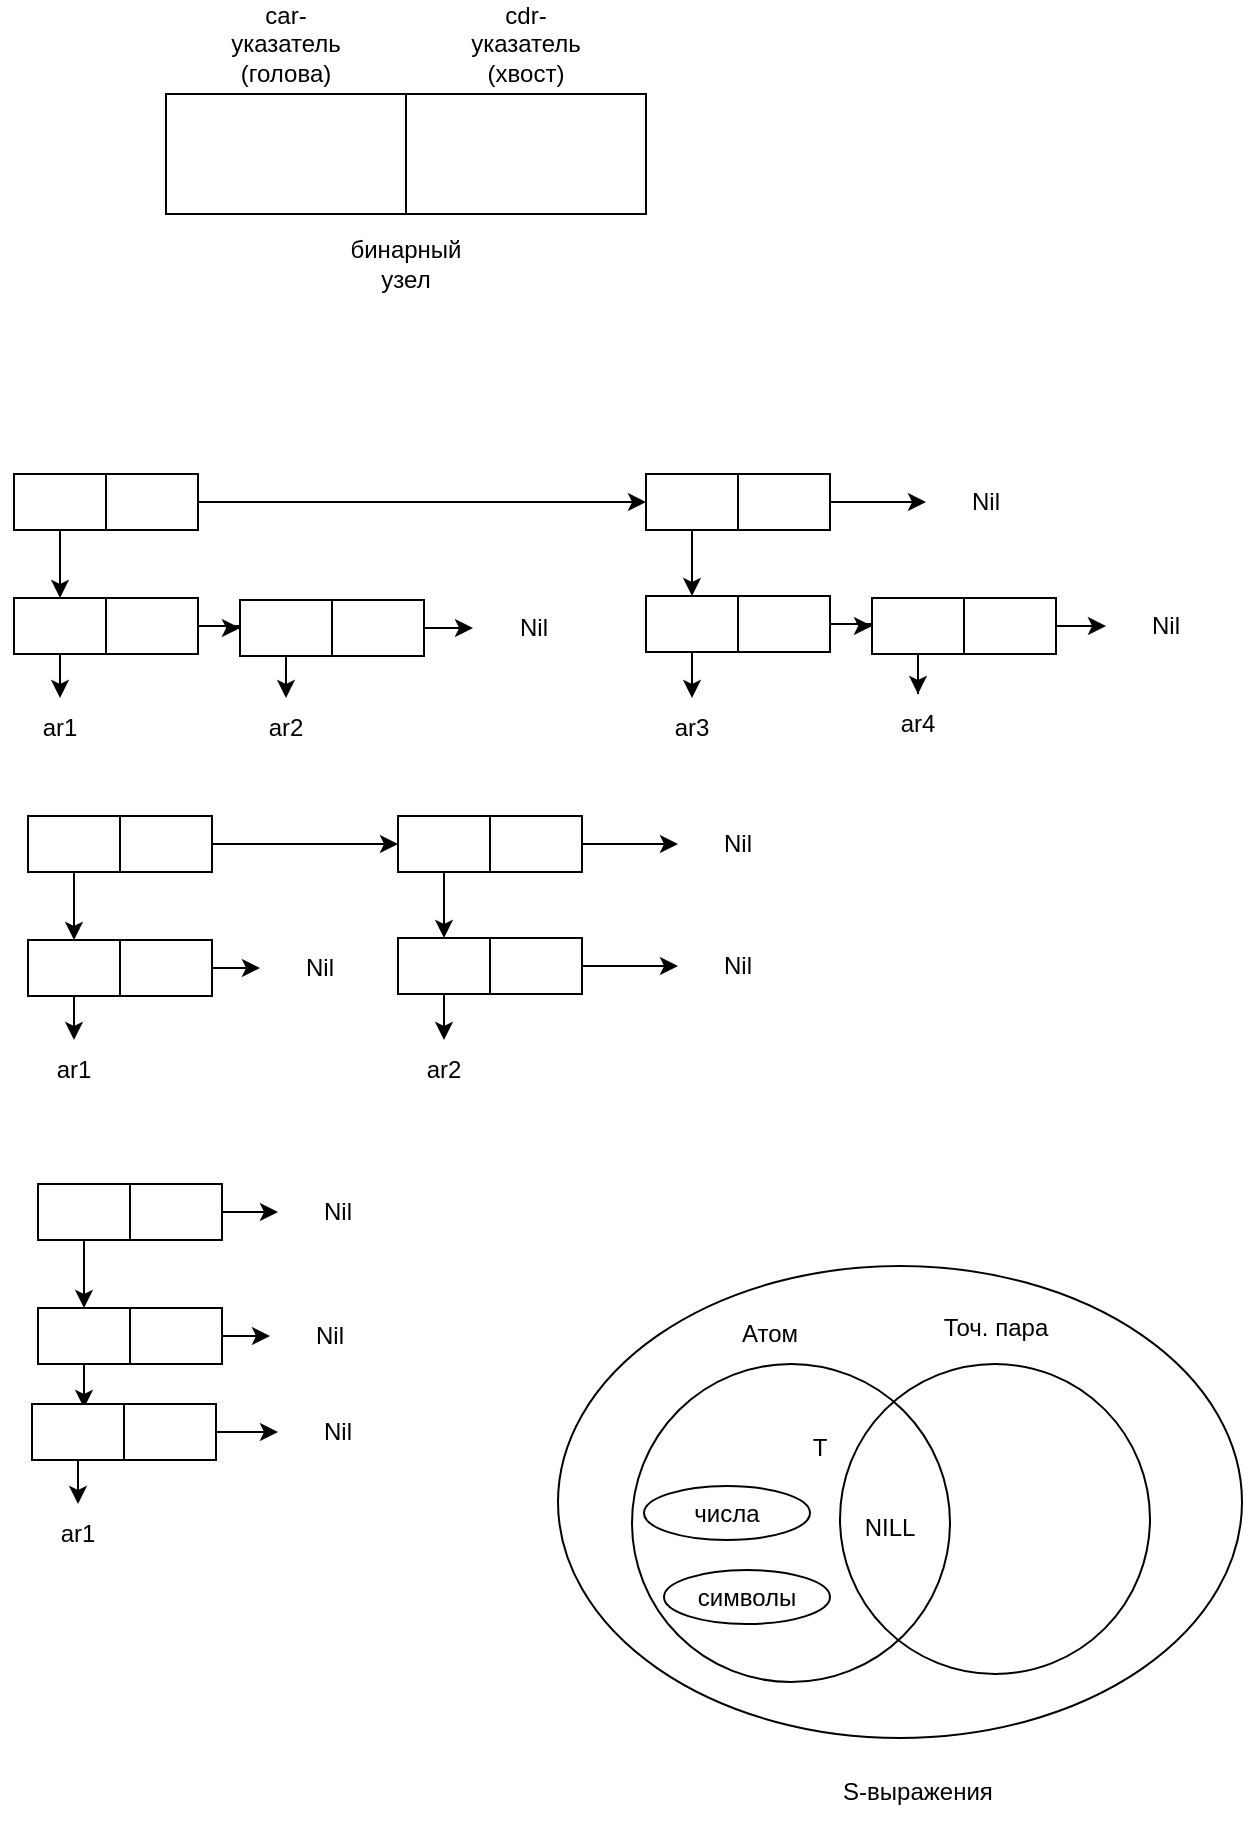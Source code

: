 <mxfile version="20.8.20" type="device"><diagram name="Страница 1" id="AXFCMd4hIS1nUoAXMpxK"><mxGraphModel dx="838" dy="607" grid="0" gridSize="10" guides="1" tooltips="1" connect="1" arrows="1" fold="1" page="1" pageScale="1" pageWidth="827" pageHeight="1169" math="0" shadow="0"><root><mxCell id="0"/><mxCell id="1" parent="0"/><mxCell id="Y8-SJRpuOnVr6THRXrOV-1" value="" style="rounded=0;whiteSpace=wrap;html=1;" vertex="1" parent="1"><mxGeometry x="200" y="200" width="120" height="60" as="geometry"/></mxCell><mxCell id="Y8-SJRpuOnVr6THRXrOV-2" value="" style="rounded=0;whiteSpace=wrap;html=1;" vertex="1" parent="1"><mxGeometry x="320" y="200" width="120" height="60" as="geometry"/></mxCell><mxCell id="Y8-SJRpuOnVr6THRXrOV-3" value="car-указатель (голова)" style="text;html=1;strokeColor=none;fillColor=none;align=center;verticalAlign=middle;whiteSpace=wrap;rounded=0;" vertex="1" parent="1"><mxGeometry x="230" y="160" width="60" height="30" as="geometry"/></mxCell><mxCell id="Y8-SJRpuOnVr6THRXrOV-4" value="cdr-указатель (хвост)" style="text;html=1;strokeColor=none;fillColor=none;align=center;verticalAlign=middle;whiteSpace=wrap;rounded=0;" vertex="1" parent="1"><mxGeometry x="350" y="160" width="60" height="30" as="geometry"/></mxCell><mxCell id="Y8-SJRpuOnVr6THRXrOV-5" value="бинарный узел" style="text;html=1;strokeColor=none;fillColor=none;align=center;verticalAlign=middle;whiteSpace=wrap;rounded=0;" vertex="1" parent="1"><mxGeometry x="290" y="270" width="60" height="30" as="geometry"/></mxCell><mxCell id="Y8-SJRpuOnVr6THRXrOV-17" style="edgeStyle=orthogonalEdgeStyle;rounded=0;orthogonalLoop=1;jettySize=auto;html=1;entryX=0.5;entryY=0;entryDx=0;entryDy=0;" edge="1" parent="1" source="Y8-SJRpuOnVr6THRXrOV-6" target="Y8-SJRpuOnVr6THRXrOV-15"><mxGeometry relative="1" as="geometry"/></mxCell><mxCell id="Y8-SJRpuOnVr6THRXrOV-6" value="" style="rounded=0;whiteSpace=wrap;html=1;" vertex="1" parent="1"><mxGeometry x="124" y="390" width="46" height="28" as="geometry"/></mxCell><mxCell id="Y8-SJRpuOnVr6THRXrOV-10" style="edgeStyle=orthogonalEdgeStyle;rounded=0;orthogonalLoop=1;jettySize=auto;html=1;" edge="1" parent="1" source="Y8-SJRpuOnVr6THRXrOV-7" target="Y8-SJRpuOnVr6THRXrOV-8"><mxGeometry relative="1" as="geometry"/></mxCell><mxCell id="Y8-SJRpuOnVr6THRXrOV-7" value="" style="rounded=0;whiteSpace=wrap;html=1;" vertex="1" parent="1"><mxGeometry x="170" y="390" width="46" height="28" as="geometry"/></mxCell><mxCell id="Y8-SJRpuOnVr6THRXrOV-30" style="edgeStyle=orthogonalEdgeStyle;rounded=0;orthogonalLoop=1;jettySize=auto;html=1;" edge="1" parent="1" source="Y8-SJRpuOnVr6THRXrOV-8" target="Y8-SJRpuOnVr6THRXrOV-23"><mxGeometry relative="1" as="geometry"/></mxCell><mxCell id="Y8-SJRpuOnVr6THRXrOV-8" value="" style="rounded=0;whiteSpace=wrap;html=1;" vertex="1" parent="1"><mxGeometry x="440" y="390" width="46" height="28" as="geometry"/></mxCell><mxCell id="Y8-SJRpuOnVr6THRXrOV-14" style="edgeStyle=orthogonalEdgeStyle;rounded=0;orthogonalLoop=1;jettySize=auto;html=1;" edge="1" parent="1" source="Y8-SJRpuOnVr6THRXrOV-9" target="Y8-SJRpuOnVr6THRXrOV-13"><mxGeometry relative="1" as="geometry"/></mxCell><mxCell id="Y8-SJRpuOnVr6THRXrOV-9" value="" style="rounded=0;whiteSpace=wrap;html=1;" vertex="1" parent="1"><mxGeometry x="486" y="390" width="46" height="28" as="geometry"/></mxCell><mxCell id="Y8-SJRpuOnVr6THRXrOV-13" value="Nil" style="text;html=1;strokeColor=none;fillColor=none;align=center;verticalAlign=middle;whiteSpace=wrap;rounded=0;" vertex="1" parent="1"><mxGeometry x="580" y="389" width="60" height="30" as="geometry"/></mxCell><mxCell id="Y8-SJRpuOnVr6THRXrOV-41" style="edgeStyle=orthogonalEdgeStyle;rounded=0;orthogonalLoop=1;jettySize=auto;html=1;entryX=0.5;entryY=0;entryDx=0;entryDy=0;" edge="1" parent="1" source="Y8-SJRpuOnVr6THRXrOV-15" target="Y8-SJRpuOnVr6THRXrOV-35"><mxGeometry relative="1" as="geometry"/></mxCell><mxCell id="Y8-SJRpuOnVr6THRXrOV-15" value="" style="rounded=0;whiteSpace=wrap;html=1;" vertex="1" parent="1"><mxGeometry x="124" y="452" width="46" height="28" as="geometry"/></mxCell><mxCell id="Y8-SJRpuOnVr6THRXrOV-22" style="edgeStyle=orthogonalEdgeStyle;rounded=0;orthogonalLoop=1;jettySize=auto;html=1;entryX=0;entryY=0.5;entryDx=0;entryDy=0;" edge="1" parent="1" source="Y8-SJRpuOnVr6THRXrOV-16" target="Y8-SJRpuOnVr6THRXrOV-18"><mxGeometry relative="1" as="geometry"/></mxCell><mxCell id="Y8-SJRpuOnVr6THRXrOV-16" value="" style="rounded=0;whiteSpace=wrap;html=1;" vertex="1" parent="1"><mxGeometry x="170" y="452" width="46" height="28" as="geometry"/></mxCell><mxCell id="Y8-SJRpuOnVr6THRXrOV-42" style="edgeStyle=orthogonalEdgeStyle;rounded=0;orthogonalLoop=1;jettySize=auto;html=1;exitX=0.5;exitY=1;exitDx=0;exitDy=0;" edge="1" parent="1" source="Y8-SJRpuOnVr6THRXrOV-18" target="Y8-SJRpuOnVr6THRXrOV-36"><mxGeometry relative="1" as="geometry"/></mxCell><mxCell id="Y8-SJRpuOnVr6THRXrOV-18" value="" style="rounded=0;whiteSpace=wrap;html=1;" vertex="1" parent="1"><mxGeometry x="237" y="453" width="46" height="28" as="geometry"/></mxCell><mxCell id="Y8-SJRpuOnVr6THRXrOV-19" style="edgeStyle=orthogonalEdgeStyle;rounded=0;orthogonalLoop=1;jettySize=auto;html=1;" edge="1" parent="1" source="Y8-SJRpuOnVr6THRXrOV-20" target="Y8-SJRpuOnVr6THRXrOV-21"><mxGeometry relative="1" as="geometry"/></mxCell><mxCell id="Y8-SJRpuOnVr6THRXrOV-20" value="" style="rounded=0;whiteSpace=wrap;html=1;" vertex="1" parent="1"><mxGeometry x="283" y="453" width="46" height="28" as="geometry"/></mxCell><mxCell id="Y8-SJRpuOnVr6THRXrOV-21" value="Nil" style="text;html=1;strokeColor=none;fillColor=none;align=center;verticalAlign=middle;whiteSpace=wrap;rounded=0;" vertex="1" parent="1"><mxGeometry x="353.5" y="452" width="60" height="30" as="geometry"/></mxCell><mxCell id="Y8-SJRpuOnVr6THRXrOV-43" style="edgeStyle=orthogonalEdgeStyle;rounded=0;orthogonalLoop=1;jettySize=auto;html=1;" edge="1" parent="1" source="Y8-SJRpuOnVr6THRXrOV-23" target="Y8-SJRpuOnVr6THRXrOV-38"><mxGeometry relative="1" as="geometry"/></mxCell><mxCell id="Y8-SJRpuOnVr6THRXrOV-23" value="" style="rounded=0;whiteSpace=wrap;html=1;" vertex="1" parent="1"><mxGeometry x="440" y="451" width="46" height="28" as="geometry"/></mxCell><mxCell id="Y8-SJRpuOnVr6THRXrOV-24" style="edgeStyle=orthogonalEdgeStyle;rounded=0;orthogonalLoop=1;jettySize=auto;html=1;entryX=0;entryY=0.5;entryDx=0;entryDy=0;" edge="1" parent="1" source="Y8-SJRpuOnVr6THRXrOV-25" target="Y8-SJRpuOnVr6THRXrOV-26"><mxGeometry relative="1" as="geometry"/></mxCell><mxCell id="Y8-SJRpuOnVr6THRXrOV-25" value="" style="rounded=0;whiteSpace=wrap;html=1;" vertex="1" parent="1"><mxGeometry x="486" y="451" width="46" height="28" as="geometry"/></mxCell><mxCell id="Y8-SJRpuOnVr6THRXrOV-44" style="edgeStyle=orthogonalEdgeStyle;rounded=0;orthogonalLoop=1;jettySize=auto;html=1;" edge="1" parent="1" source="Y8-SJRpuOnVr6THRXrOV-26" target="Y8-SJRpuOnVr6THRXrOV-39"><mxGeometry relative="1" as="geometry"/></mxCell><mxCell id="Y8-SJRpuOnVr6THRXrOV-26" value="" style="rounded=0;whiteSpace=wrap;html=1;" vertex="1" parent="1"><mxGeometry x="553" y="452" width="46" height="28" as="geometry"/></mxCell><mxCell id="Y8-SJRpuOnVr6THRXrOV-27" style="edgeStyle=orthogonalEdgeStyle;rounded=0;orthogonalLoop=1;jettySize=auto;html=1;" edge="1" parent="1" source="Y8-SJRpuOnVr6THRXrOV-28" target="Y8-SJRpuOnVr6THRXrOV-29"><mxGeometry relative="1" as="geometry"/></mxCell><mxCell id="Y8-SJRpuOnVr6THRXrOV-28" value="" style="rounded=0;whiteSpace=wrap;html=1;" vertex="1" parent="1"><mxGeometry x="599" y="452" width="46" height="28" as="geometry"/></mxCell><mxCell id="Y8-SJRpuOnVr6THRXrOV-29" value="Nil" style="text;html=1;strokeColor=none;fillColor=none;align=center;verticalAlign=middle;whiteSpace=wrap;rounded=0;" vertex="1" parent="1"><mxGeometry x="670" y="451" width="60" height="30" as="geometry"/></mxCell><mxCell id="Y8-SJRpuOnVr6THRXrOV-35" value="ar1" style="text;html=1;strokeColor=none;fillColor=none;align=center;verticalAlign=middle;whiteSpace=wrap;rounded=0;" vertex="1" parent="1"><mxGeometry x="117" y="502" width="60" height="30" as="geometry"/></mxCell><mxCell id="Y8-SJRpuOnVr6THRXrOV-36" value="ar2" style="text;html=1;strokeColor=none;fillColor=none;align=center;verticalAlign=middle;whiteSpace=wrap;rounded=0;" vertex="1" parent="1"><mxGeometry x="230" y="502" width="60" height="30" as="geometry"/></mxCell><mxCell id="Y8-SJRpuOnVr6THRXrOV-38" value="ar3" style="text;html=1;strokeColor=none;fillColor=none;align=center;verticalAlign=middle;whiteSpace=wrap;rounded=0;" vertex="1" parent="1"><mxGeometry x="433" y="502" width="60" height="30" as="geometry"/></mxCell><mxCell id="Y8-SJRpuOnVr6THRXrOV-39" value="ar4" style="text;html=1;strokeColor=none;fillColor=none;align=center;verticalAlign=middle;whiteSpace=wrap;rounded=0;" vertex="1" parent="1"><mxGeometry x="546" y="500" width="60" height="30" as="geometry"/></mxCell><mxCell id="Y8-SJRpuOnVr6THRXrOV-46" style="edgeStyle=orthogonalEdgeStyle;rounded=0;orthogonalLoop=1;jettySize=auto;html=1;entryX=0.5;entryY=0;entryDx=0;entryDy=0;" edge="1" parent="1" source="Y8-SJRpuOnVr6THRXrOV-47" target="Y8-SJRpuOnVr6THRXrOV-56"><mxGeometry relative="1" as="geometry"/></mxCell><mxCell id="Y8-SJRpuOnVr6THRXrOV-47" value="" style="rounded=0;whiteSpace=wrap;html=1;" vertex="1" parent="1"><mxGeometry x="131" y="561" width="46" height="28" as="geometry"/></mxCell><mxCell id="Y8-SJRpuOnVr6THRXrOV-48" style="edgeStyle=orthogonalEdgeStyle;rounded=0;orthogonalLoop=1;jettySize=auto;html=1;" edge="1" parent="1" source="Y8-SJRpuOnVr6THRXrOV-49" target="Y8-SJRpuOnVr6THRXrOV-51"><mxGeometry relative="1" as="geometry"/></mxCell><mxCell id="Y8-SJRpuOnVr6THRXrOV-49" value="" style="rounded=0;whiteSpace=wrap;html=1;" vertex="1" parent="1"><mxGeometry x="177" y="561" width="46" height="28" as="geometry"/></mxCell><mxCell id="Y8-SJRpuOnVr6THRXrOV-50" style="edgeStyle=orthogonalEdgeStyle;rounded=0;orthogonalLoop=1;jettySize=auto;html=1;" edge="1" parent="1" source="Y8-SJRpuOnVr6THRXrOV-51" target="Y8-SJRpuOnVr6THRXrOV-65"><mxGeometry relative="1" as="geometry"/></mxCell><mxCell id="Y8-SJRpuOnVr6THRXrOV-51" value="" style="rounded=0;whiteSpace=wrap;html=1;" vertex="1" parent="1"><mxGeometry x="316" y="561" width="46" height="28" as="geometry"/></mxCell><mxCell id="Y8-SJRpuOnVr6THRXrOV-52" style="edgeStyle=orthogonalEdgeStyle;rounded=0;orthogonalLoop=1;jettySize=auto;html=1;" edge="1" parent="1" source="Y8-SJRpuOnVr6THRXrOV-53" target="Y8-SJRpuOnVr6THRXrOV-54"><mxGeometry relative="1" as="geometry"/></mxCell><mxCell id="Y8-SJRpuOnVr6THRXrOV-53" value="" style="rounded=0;whiteSpace=wrap;html=1;" vertex="1" parent="1"><mxGeometry x="362" y="561" width="46" height="28" as="geometry"/></mxCell><mxCell id="Y8-SJRpuOnVr6THRXrOV-54" value="Nil" style="text;html=1;strokeColor=none;fillColor=none;align=center;verticalAlign=middle;whiteSpace=wrap;rounded=0;" vertex="1" parent="1"><mxGeometry x="456" y="560" width="60" height="30" as="geometry"/></mxCell><mxCell id="Y8-SJRpuOnVr6THRXrOV-55" style="edgeStyle=orthogonalEdgeStyle;rounded=0;orthogonalLoop=1;jettySize=auto;html=1;entryX=0.5;entryY=0;entryDx=0;entryDy=0;" edge="1" parent="1" source="Y8-SJRpuOnVr6THRXrOV-56" target="Y8-SJRpuOnVr6THRXrOV-73"><mxGeometry relative="1" as="geometry"/></mxCell><mxCell id="Y8-SJRpuOnVr6THRXrOV-56" value="" style="rounded=0;whiteSpace=wrap;html=1;" vertex="1" parent="1"><mxGeometry x="131" y="623" width="46" height="28" as="geometry"/></mxCell><mxCell id="Y8-SJRpuOnVr6THRXrOV-57" style="edgeStyle=orthogonalEdgeStyle;rounded=0;orthogonalLoop=1;jettySize=auto;html=1;" edge="1" parent="1" source="Y8-SJRpuOnVr6THRXrOV-58" target="Y8-SJRpuOnVr6THRXrOV-63"><mxGeometry relative="1" as="geometry"><mxPoint x="244" y="638" as="targetPoint"/></mxGeometry></mxCell><mxCell id="Y8-SJRpuOnVr6THRXrOV-58" value="" style="rounded=0;whiteSpace=wrap;html=1;" vertex="1" parent="1"><mxGeometry x="177" y="623" width="46" height="28" as="geometry"/></mxCell><mxCell id="Y8-SJRpuOnVr6THRXrOV-63" value="Nil" style="text;html=1;strokeColor=none;fillColor=none;align=center;verticalAlign=middle;whiteSpace=wrap;rounded=0;" vertex="1" parent="1"><mxGeometry x="247" y="622" width="60" height="30" as="geometry"/></mxCell><mxCell id="Y8-SJRpuOnVr6THRXrOV-64" style="edgeStyle=orthogonalEdgeStyle;rounded=0;orthogonalLoop=1;jettySize=auto;html=1;" edge="1" parent="1" source="Y8-SJRpuOnVr6THRXrOV-65" target="Y8-SJRpuOnVr6THRXrOV-75"><mxGeometry relative="1" as="geometry"/></mxCell><mxCell id="Y8-SJRpuOnVr6THRXrOV-65" value="" style="rounded=0;whiteSpace=wrap;html=1;" vertex="1" parent="1"><mxGeometry x="316" y="622" width="46" height="28" as="geometry"/></mxCell><mxCell id="Y8-SJRpuOnVr6THRXrOV-78" style="edgeStyle=orthogonalEdgeStyle;rounded=0;orthogonalLoop=1;jettySize=auto;html=1;entryX=0;entryY=0.5;entryDx=0;entryDy=0;" edge="1" parent="1" source="Y8-SJRpuOnVr6THRXrOV-67" target="Y8-SJRpuOnVr6THRXrOV-77"><mxGeometry relative="1" as="geometry"/></mxCell><mxCell id="Y8-SJRpuOnVr6THRXrOV-67" value="" style="rounded=0;whiteSpace=wrap;html=1;" vertex="1" parent="1"><mxGeometry x="362" y="622" width="46" height="28" as="geometry"/></mxCell><mxCell id="Y8-SJRpuOnVr6THRXrOV-70" style="edgeStyle=orthogonalEdgeStyle;rounded=0;orthogonalLoop=1;jettySize=auto;html=1;" edge="1" parent="1" target="Y8-SJRpuOnVr6THRXrOV-72"><mxGeometry relative="1" as="geometry"><mxPoint x="521" y="637" as="sourcePoint"/></mxGeometry></mxCell><mxCell id="Y8-SJRpuOnVr6THRXrOV-73" value="ar1" style="text;html=1;strokeColor=none;fillColor=none;align=center;verticalAlign=middle;whiteSpace=wrap;rounded=0;" vertex="1" parent="1"><mxGeometry x="124" y="673" width="60" height="30" as="geometry"/></mxCell><mxCell id="Y8-SJRpuOnVr6THRXrOV-75" value="ar2" style="text;html=1;strokeColor=none;fillColor=none;align=center;verticalAlign=middle;whiteSpace=wrap;rounded=0;" vertex="1" parent="1"><mxGeometry x="309" y="673" width="60" height="30" as="geometry"/></mxCell><mxCell id="Y8-SJRpuOnVr6THRXrOV-77" value="Nil" style="text;html=1;strokeColor=none;fillColor=none;align=center;verticalAlign=middle;whiteSpace=wrap;rounded=0;" vertex="1" parent="1"><mxGeometry x="456" y="621" width="60" height="30" as="geometry"/></mxCell><mxCell id="Y8-SJRpuOnVr6THRXrOV-80" style="edgeStyle=orthogonalEdgeStyle;rounded=0;orthogonalLoop=1;jettySize=auto;html=1;entryX=0.5;entryY=0;entryDx=0;entryDy=0;" edge="1" parent="1" source="Y8-SJRpuOnVr6THRXrOV-81" target="Y8-SJRpuOnVr6THRXrOV-90"><mxGeometry relative="1" as="geometry"/></mxCell><mxCell id="Y8-SJRpuOnVr6THRXrOV-81" value="" style="rounded=0;whiteSpace=wrap;html=1;" vertex="1" parent="1"><mxGeometry x="136" y="745" width="46" height="28" as="geometry"/></mxCell><mxCell id="Y8-SJRpuOnVr6THRXrOV-108" style="edgeStyle=orthogonalEdgeStyle;rounded=0;orthogonalLoop=1;jettySize=auto;html=1;" edge="1" parent="1" source="Y8-SJRpuOnVr6THRXrOV-83" target="Y8-SJRpuOnVr6THRXrOV-88"><mxGeometry relative="1" as="geometry"/></mxCell><mxCell id="Y8-SJRpuOnVr6THRXrOV-83" value="" style="rounded=0;whiteSpace=wrap;html=1;" vertex="1" parent="1"><mxGeometry x="182" y="745" width="46" height="28" as="geometry"/></mxCell><mxCell id="Y8-SJRpuOnVr6THRXrOV-89" style="edgeStyle=orthogonalEdgeStyle;rounded=0;orthogonalLoop=1;jettySize=auto;html=1;entryX=0.5;entryY=0;entryDx=0;entryDy=0;" edge="1" parent="1" source="Y8-SJRpuOnVr6THRXrOV-90"><mxGeometry relative="1" as="geometry"><mxPoint x="159" y="857" as="targetPoint"/></mxGeometry></mxCell><mxCell id="Y8-SJRpuOnVr6THRXrOV-90" value="" style="rounded=0;whiteSpace=wrap;html=1;" vertex="1" parent="1"><mxGeometry x="136" y="807" width="46" height="28" as="geometry"/></mxCell><mxCell id="Y8-SJRpuOnVr6THRXrOV-91" style="edgeStyle=orthogonalEdgeStyle;rounded=0;orthogonalLoop=1;jettySize=auto;html=1;" edge="1" parent="1" source="Y8-SJRpuOnVr6THRXrOV-92" target="Y8-SJRpuOnVr6THRXrOV-93"><mxGeometry relative="1" as="geometry"><mxPoint x="249" y="822" as="targetPoint"/></mxGeometry></mxCell><mxCell id="Y8-SJRpuOnVr6THRXrOV-92" value="" style="rounded=0;whiteSpace=wrap;html=1;" vertex="1" parent="1"><mxGeometry x="182" y="807" width="46" height="28" as="geometry"/></mxCell><mxCell id="Y8-SJRpuOnVr6THRXrOV-93" value="Nil" style="text;html=1;strokeColor=none;fillColor=none;align=center;verticalAlign=middle;whiteSpace=wrap;rounded=0;" vertex="1" parent="1"><mxGeometry x="252" y="806" width="60" height="30" as="geometry"/></mxCell><mxCell id="Y8-SJRpuOnVr6THRXrOV-105" style="edgeStyle=orthogonalEdgeStyle;rounded=0;orthogonalLoop=1;jettySize=auto;html=1;" edge="1" parent="1" source="Y8-SJRpuOnVr6THRXrOV-101" target="Y8-SJRpuOnVr6THRXrOV-104"><mxGeometry relative="1" as="geometry"/></mxCell><mxCell id="Y8-SJRpuOnVr6THRXrOV-101" value="" style="rounded=0;whiteSpace=wrap;html=1;" vertex="1" parent="1"><mxGeometry x="133" y="855" width="46" height="28" as="geometry"/></mxCell><mxCell id="Y8-SJRpuOnVr6THRXrOV-106" style="edgeStyle=orthogonalEdgeStyle;rounded=0;orthogonalLoop=1;jettySize=auto;html=1;" edge="1" parent="1" source="Y8-SJRpuOnVr6THRXrOV-102" target="Y8-SJRpuOnVr6THRXrOV-103"><mxGeometry relative="1" as="geometry"/></mxCell><mxCell id="Y8-SJRpuOnVr6THRXrOV-102" value="" style="rounded=0;whiteSpace=wrap;html=1;" vertex="1" parent="1"><mxGeometry x="179" y="855" width="46" height="28" as="geometry"/></mxCell><mxCell id="Y8-SJRpuOnVr6THRXrOV-103" value="Nil" style="text;html=1;strokeColor=none;fillColor=none;align=center;verticalAlign=middle;whiteSpace=wrap;rounded=0;" vertex="1" parent="1"><mxGeometry x="256" y="854" width="60" height="30" as="geometry"/></mxCell><mxCell id="Y8-SJRpuOnVr6THRXrOV-104" value="ar1" style="text;html=1;strokeColor=none;fillColor=none;align=center;verticalAlign=middle;whiteSpace=wrap;rounded=0;" vertex="1" parent="1"><mxGeometry x="126" y="905" width="60" height="30" as="geometry"/></mxCell><mxCell id="Y8-SJRpuOnVr6THRXrOV-88" value="Nil" style="text;html=1;strokeColor=none;fillColor=none;align=center;verticalAlign=middle;whiteSpace=wrap;rounded=0;" vertex="1" parent="1"><mxGeometry x="256" y="744" width="60" height="30" as="geometry"/></mxCell><mxCell id="Y8-SJRpuOnVr6THRXrOV-109" value="" style="ellipse;whiteSpace=wrap;html=1;" vertex="1" parent="1"><mxGeometry x="396" y="786" width="342" height="236" as="geometry"/></mxCell><mxCell id="Y8-SJRpuOnVr6THRXrOV-110" value="S-выражения" style="text;html=1;strokeColor=none;fillColor=none;align=center;verticalAlign=middle;whiteSpace=wrap;rounded=0;" vertex="1" parent="1"><mxGeometry x="522" y="1034" width="108" height="30" as="geometry"/></mxCell><mxCell id="Y8-SJRpuOnVr6THRXrOV-111" value="" style="ellipse;whiteSpace=wrap;html=1;aspect=fixed;fillColor=none;" vertex="1" parent="1"><mxGeometry x="433" y="835" width="159" height="159" as="geometry"/></mxCell><mxCell id="Y8-SJRpuOnVr6THRXrOV-113" value="" style="ellipse;whiteSpace=wrap;html=1;aspect=fixed;fillColor=none;" vertex="1" parent="1"><mxGeometry x="537" y="835" width="155" height="155" as="geometry"/></mxCell><mxCell id="Y8-SJRpuOnVr6THRXrOV-114" value="Атом" style="text;html=1;strokeColor=none;fillColor=none;align=center;verticalAlign=middle;whiteSpace=wrap;rounded=0;" vertex="1" parent="1"><mxGeometry x="472" y="805" width="60" height="30" as="geometry"/></mxCell><mxCell id="Y8-SJRpuOnVr6THRXrOV-115" value="Точ. пара" style="text;html=1;strokeColor=none;fillColor=none;align=center;verticalAlign=middle;whiteSpace=wrap;rounded=0;" vertex="1" parent="1"><mxGeometry x="584.5" y="802" width="60" height="30" as="geometry"/></mxCell><mxCell id="Y8-SJRpuOnVr6THRXrOV-116" value="NILL" style="text;html=1;strokeColor=none;fillColor=none;align=center;verticalAlign=middle;whiteSpace=wrap;rounded=0;" vertex="1" parent="1"><mxGeometry x="532" y="902" width="60" height="30" as="geometry"/></mxCell><mxCell id="Y8-SJRpuOnVr6THRXrOV-117" value="T" style="text;html=1;strokeColor=none;fillColor=none;align=center;verticalAlign=middle;whiteSpace=wrap;rounded=0;" vertex="1" parent="1"><mxGeometry x="497" y="862" width="60" height="30" as="geometry"/></mxCell><mxCell id="Y8-SJRpuOnVr6THRXrOV-118" value="числа" style="ellipse;whiteSpace=wrap;html=1;fillColor=none;" vertex="1" parent="1"><mxGeometry x="439" y="896" width="83" height="27" as="geometry"/></mxCell><mxCell id="Y8-SJRpuOnVr6THRXrOV-119" value="символы" style="ellipse;whiteSpace=wrap;html=1;fillColor=none;" vertex="1" parent="1"><mxGeometry x="449" y="938" width="83" height="27" as="geometry"/></mxCell></root></mxGraphModel></diagram></mxfile>